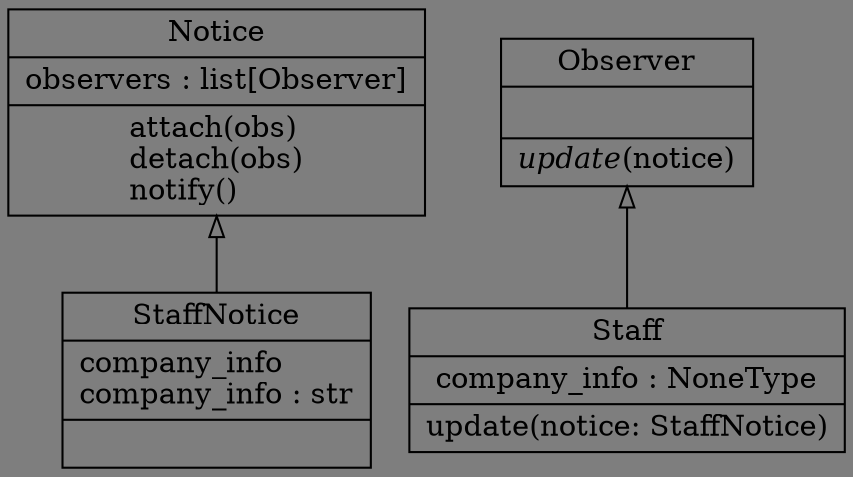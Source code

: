 digraph "classes_2._观察者模式_2.py" {
rankdir=BT
bgcolor="#7e7e7e"
bgcolor="#7e7e7e"
charset="utf-8"
"2._观察者模式.Notice" [color="black", fontcolor="black", label=<{Notice|observers : list[Observer]<br ALIGN="LEFT"/>|attach(obs)<br ALIGN="LEFT"/>detach(obs)<br ALIGN="LEFT"/>notify()<br ALIGN="LEFT"/>}>, shape="record", style="solid"];
"2._观察者模式.Observer" [color="black", fontcolor="black", label=<{Observer|<br ALIGN="LEFT"/>|<I>update</I>(notice)<br ALIGN="LEFT"/>}>, shape="record", style="solid"];
"2._观察者模式.Staff" [color="black", fontcolor="black", label=<{Staff|company_info : NoneType<br ALIGN="LEFT"/>|update(notice: StaffNotice)<br ALIGN="LEFT"/>}>, shape="record", style="solid"];
"2._观察者模式.StaffNotice" [color="black", fontcolor="black", label=<{StaffNotice|company_info<br ALIGN="LEFT"/>company_info : str<br ALIGN="LEFT"/>|}>, shape="record", style="solid"];
"2._观察者模式.Staff" -> "2._观察者模式.Observer" [arrowhead="empty", arrowtail="none"];
"2._观察者模式.StaffNotice" -> "2._观察者模式.Notice" [arrowhead="empty", arrowtail="none"];
}
